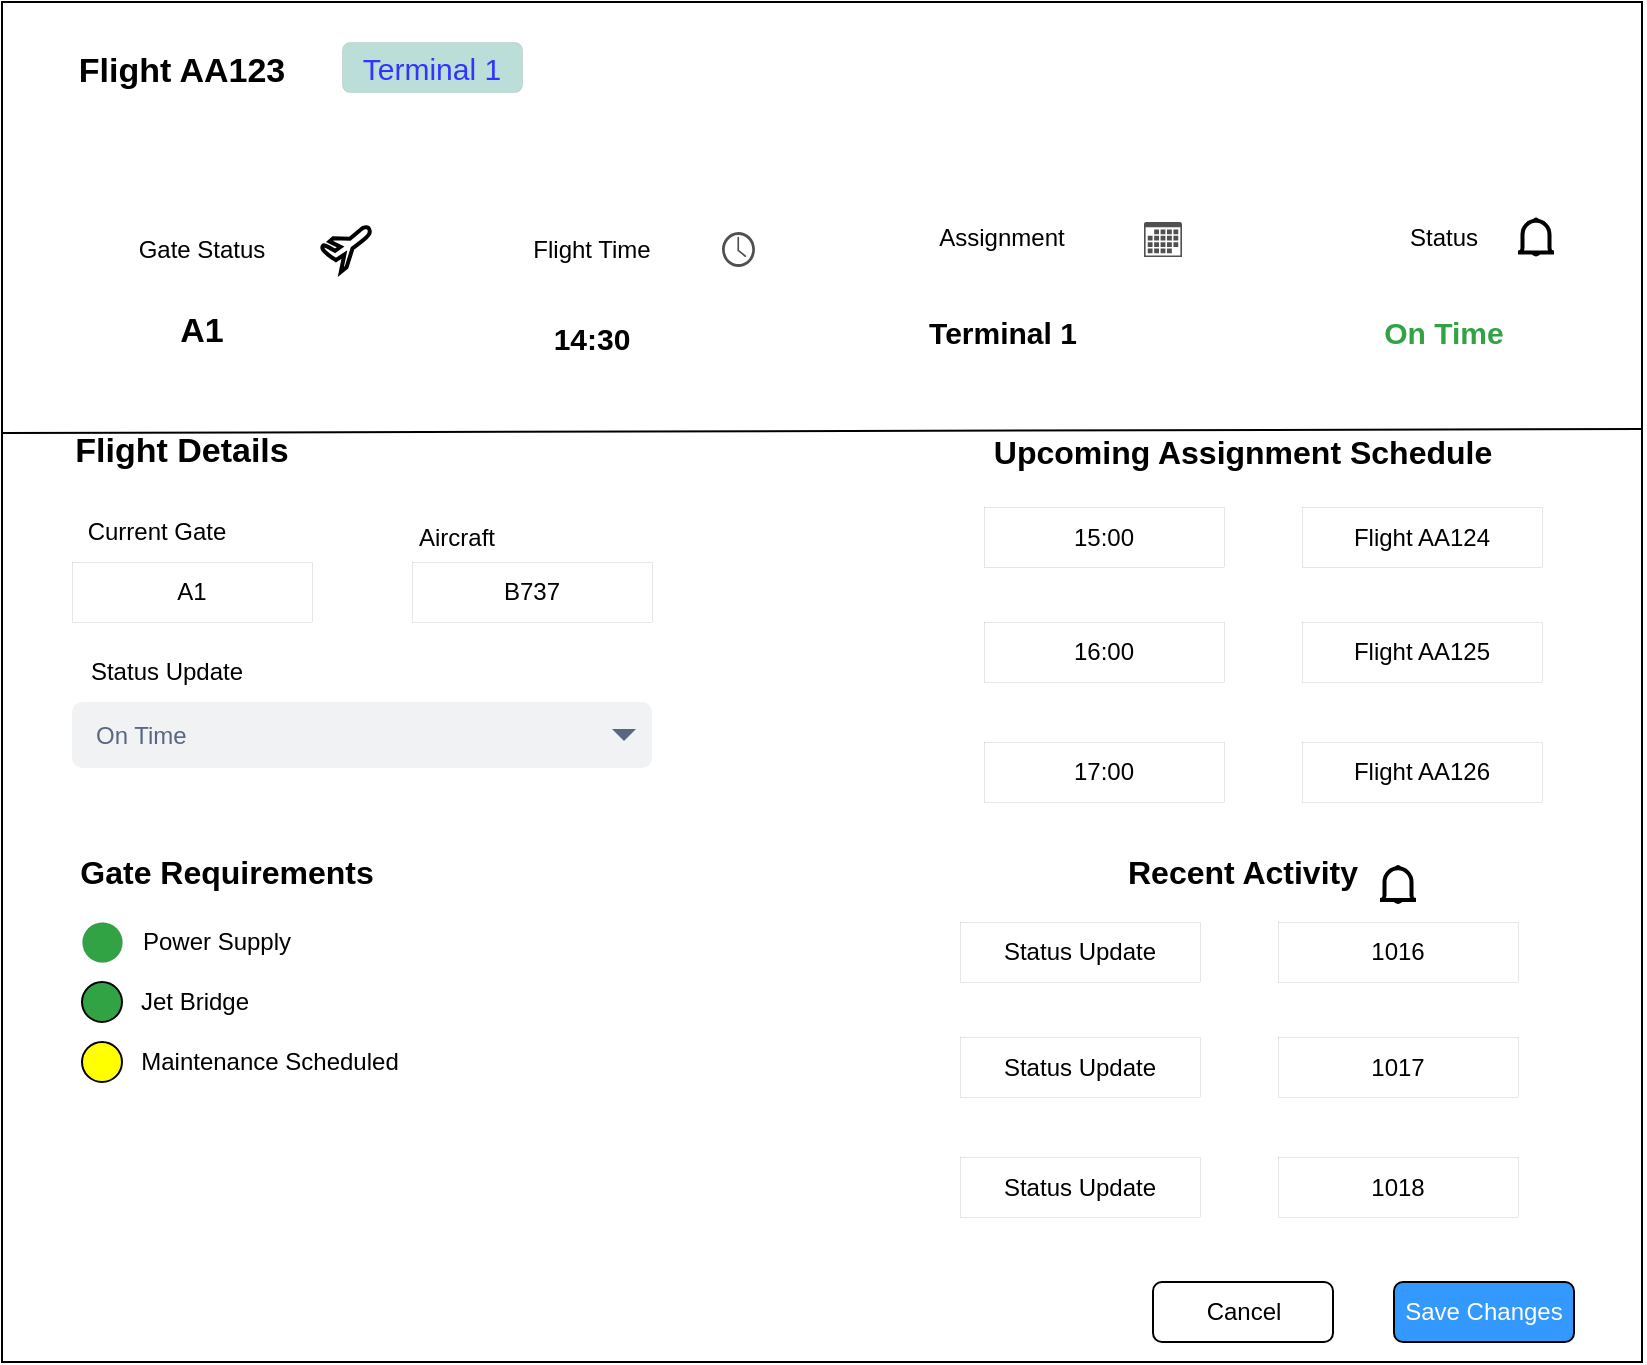 <mxfile version="26.0.5">
  <diagram name="Page-1" id="H4sONhvKyHtje3pTV-qF">
    <mxGraphModel dx="2910" dy="2191" grid="1" gridSize="10" guides="1" tooltips="1" connect="1" arrows="1" fold="1" page="1" pageScale="1" pageWidth="850" pageHeight="1100" math="0" shadow="0">
      <root>
        <mxCell id="0" />
        <mxCell id="1" parent="0" />
        <mxCell id="J6gOtMhQ5AHENFdBQ14g-9" value="" style="rounded=0;whiteSpace=wrap;html=1;" parent="1" vertex="1">
          <mxGeometry x="-850" y="-30" width="820" height="680" as="geometry" />
        </mxCell>
        <mxCell id="kbPqY_EedMQAxYhCuao2-2" value="&lt;font style=&quot;font-size: 17px;&quot;&gt;&lt;b&gt;Flight AA123&lt;br&gt;&lt;/b&gt;&lt;/font&gt;" style="text;strokeColor=none;align=center;fillColor=none;html=1;verticalAlign=middle;whiteSpace=wrap;rounded=0;" parent="1" vertex="1">
          <mxGeometry x="-820" y="-10" width="120" height="30" as="geometry" />
        </mxCell>
        <mxCell id="kbPqY_EedMQAxYhCuao2-4" value="&lt;font style=&quot;font-size: 15px;&quot;&gt;&lt;span style=&quot;color: rgb(51, 51, 255);&quot;&gt;Terminal 1&lt;/span&gt;&lt;/font&gt;" style="rounded=1;whiteSpace=wrap;html=1;fillColor=#BCDED9;strokeWidth=0;" parent="1" vertex="1">
          <mxGeometry x="-680" y="-10" width="90" height="25" as="geometry" />
        </mxCell>
        <mxCell id="a46WFlWve7ooyqTm3PGp-1" value="&lt;font style=&quot;font-size: 14px;&quot; face=&quot;Verdana&quot;&gt;&lt;span style=&quot;color: rgb(255, 255, 255);&quot;&gt;Owen Lindsey&lt;/span&gt;&lt;/font&gt;" style="text;strokeColor=none;align=center;fillColor=none;html=1;verticalAlign=middle;whiteSpace=wrap;rounded=0;" parent="1" vertex="1">
          <mxGeometry x="-810" y="47.5" width="110" height="25" as="geometry" />
        </mxCell>
        <mxCell id="a46WFlWve7ooyqTm3PGp-2" value="&lt;font style=&quot;color: rgb(255, 255, 255);&quot; face=&quot;Verdana&quot;&gt;Operations specialist&lt;br&gt;&lt;/font&gt;" style="text;strokeColor=none;align=center;fillColor=none;html=1;verticalAlign=middle;whiteSpace=wrap;rounded=0;" parent="1" vertex="1">
          <mxGeometry x="-820" y="72.5" width="170" height="25" as="geometry" />
        </mxCell>
        <mxCell id="a46WFlWve7ooyqTm3PGp-4" value="&lt;font style=&quot;font-size: 18px; color: rgb(255, 255, 255);&quot;&gt;Gate Management&lt;/font&gt;" style="text;strokeColor=none;align=center;fillColor=none;html=1;verticalAlign=middle;whiteSpace=wrap;rounded=0;" parent="1" vertex="1">
          <mxGeometry x="-394" y="352.5" width="160" height="30" as="geometry" />
        </mxCell>
        <mxCell id="a46WFlWve7ooyqTm3PGp-6" value="Gate Status" style="text;strokeColor=none;align=center;fillColor=none;html=1;verticalAlign=middle;whiteSpace=wrap;rounded=0;" parent="1" vertex="1">
          <mxGeometry x="-820" y="78.75" width="140" height="30" as="geometry" />
        </mxCell>
        <mxCell id="a46WFlWve7ooyqTm3PGp-7" value="" style="verticalLabelPosition=bottom;html=1;verticalAlign=top;strokeWidth=2;shape=mxgraph.lean_mapping.airplane_7;" parent="1" vertex="1">
          <mxGeometry x="-690" y="82.5" width="24" height="22.5" as="geometry" />
        </mxCell>
        <mxCell id="a46WFlWve7ooyqTm3PGp-8" value="Assignment" style="text;strokeColor=none;align=center;fillColor=none;html=1;verticalAlign=middle;whiteSpace=wrap;rounded=0;" parent="1" vertex="1">
          <mxGeometry x="-420" y="72.5" width="140" height="30" as="geometry" />
        </mxCell>
        <mxCell id="a46WFlWve7ooyqTm3PGp-9" value="" style="sketch=0;pointerEvents=1;shadow=0;dashed=0;html=1;strokeColor=none;fillColor=#505050;labelPosition=center;verticalLabelPosition=bottom;verticalAlign=top;outlineConnect=0;align=center;shape=mxgraph.office.concepts.clock;" parent="1" vertex="1">
          <mxGeometry x="-490" y="85" width="16.5" height="17.5" as="geometry" />
        </mxCell>
        <mxCell id="a46WFlWve7ooyqTm3PGp-10" value="Flight Time" style="text;strokeColor=none;align=center;fillColor=none;html=1;verticalAlign=middle;whiteSpace=wrap;rounded=0;" parent="1" vertex="1">
          <mxGeometry x="-610" y="78.75" width="110" height="30" as="geometry" />
        </mxCell>
        <mxCell id="a46WFlWve7ooyqTm3PGp-11" value="Status" style="text;strokeColor=none;align=center;fillColor=none;html=1;verticalAlign=middle;whiteSpace=wrap;rounded=0;" parent="1" vertex="1">
          <mxGeometry x="-184" y="72.5" width="110" height="30" as="geometry" />
        </mxCell>
        <mxCell id="a46WFlWve7ooyqTm3PGp-12" value="" style="sketch=0;pointerEvents=1;shadow=0;dashed=0;html=1;strokeColor=none;fillColor=#505050;labelPosition=center;verticalLabelPosition=bottom;verticalAlign=top;outlineConnect=0;align=center;shape=mxgraph.office.concepts.calendar;" parent="1" vertex="1">
          <mxGeometry x="-279" y="80" width="19" height="17.5" as="geometry" />
        </mxCell>
        <mxCell id="a46WFlWve7ooyqTm3PGp-13" value="" style="html=1;verticalLabelPosition=bottom;align=center;labelBackgroundColor=#ffffff;verticalAlign=top;strokeWidth=2;strokeColor=#000000;shadow=0;dashed=0;shape=mxgraph.ios7.icons.bell;fillColor=none;" parent="1" vertex="1">
          <mxGeometry x="-92" y="78.75" width="18" height="17.5" as="geometry" />
        </mxCell>
        <mxCell id="a46WFlWve7ooyqTm3PGp-14" value="&lt;font style=&quot;font-size: 17px;&quot;&gt;&lt;b&gt;A1&lt;/b&gt;&lt;/font&gt;" style="text;strokeColor=none;align=center;fillColor=none;html=1;verticalAlign=middle;whiteSpace=wrap;rounded=0;" parent="1" vertex="1">
          <mxGeometry x="-780" y="120" width="60" height="30" as="geometry" />
        </mxCell>
        <mxCell id="a46WFlWve7ooyqTm3PGp-15" value="&lt;font style=&quot;font-size: 15px;&quot;&gt;&lt;b&gt;14:30&lt;/b&gt;&lt;/font&gt;" style="text;strokeColor=none;align=center;fillColor=none;html=1;verticalAlign=middle;whiteSpace=wrap;rounded=0;" parent="1" vertex="1">
          <mxGeometry x="-585" y="122.5" width="60" height="30" as="geometry" />
        </mxCell>
        <mxCell id="a46WFlWve7ooyqTm3PGp-16" value="&lt;font style=&quot;font-size: 15px;&quot;&gt;&lt;b&gt;Terminal 1&lt;br&gt;&lt;/b&gt;&lt;/font&gt;" style="text;strokeColor=none;align=center;fillColor=none;html=1;verticalAlign=middle;whiteSpace=wrap;rounded=0;" parent="1" vertex="1">
          <mxGeometry x="-390.5" y="120" width="81" height="30" as="geometry" />
        </mxCell>
        <mxCell id="a46WFlWve7ooyqTm3PGp-17" value="&lt;font style=&quot;font-size: 15px; color: rgb(50, 163, 69);&quot;&gt;&lt;b&gt;On Time&lt;br&gt;&lt;/b&gt;&lt;/font&gt;" style="text;strokeColor=none;align=center;fillColor=none;html=1;verticalAlign=middle;whiteSpace=wrap;rounded=0;" parent="1" vertex="1">
          <mxGeometry x="-171" y="120" width="84" height="30" as="geometry" />
        </mxCell>
        <mxCell id="a46WFlWve7ooyqTm3PGp-21" value="" style="endArrow=none;html=1;rounded=0;exitX=0;exitY=0.317;exitDx=0;exitDy=0;exitPerimeter=0;entryX=1;entryY=0.314;entryDx=0;entryDy=0;entryPerimeter=0;" parent="1" source="J6gOtMhQ5AHENFdBQ14g-9" target="J6gOtMhQ5AHENFdBQ14g-9" edge="1">
          <mxGeometry width="50" height="50" relative="1" as="geometry">
            <mxPoint x="-260" y="400" as="sourcePoint" />
            <mxPoint x="-210" y="350" as="targetPoint" />
          </mxGeometry>
        </mxCell>
        <mxCell id="a46WFlWve7ooyqTm3PGp-22" value="&lt;font style=&quot;font-size: 16px;&quot;&gt;&lt;b&gt;Gate Requirements&lt;br&gt;&lt;/b&gt;&lt;/font&gt;" style="text;strokeColor=none;align=center;fillColor=none;html=1;verticalAlign=middle;whiteSpace=wrap;rounded=0;" parent="1" vertex="1">
          <mxGeometry x="-825" y="390" width="175" height="30" as="geometry" />
        </mxCell>
        <mxCell id="a46WFlWve7ooyqTm3PGp-23" value="A1" style="rounded=0;whiteSpace=wrap;html=1;strokeWidth=0;" parent="1" vertex="1">
          <mxGeometry x="-815" y="250" width="120" height="30" as="geometry" />
        </mxCell>
        <mxCell id="a46WFlWve7ooyqTm3PGp-24" value="B737" style="rounded=0;whiteSpace=wrap;html=1;strokeWidth=0;" parent="1" vertex="1">
          <mxGeometry x="-645" y="250" width="120" height="30" as="geometry" />
        </mxCell>
        <mxCell id="a46WFlWve7ooyqTm3PGp-26" value="On Time" style="rounded=1;fillColor=#F1F2F4;strokeColor=none;html=1;whiteSpace=wrap;fontColor=#596780;align=left;fontSize=12;spacingLeft=10;sketch=0;" parent="1" vertex="1">
          <mxGeometry x="-815" y="320" width="290" height="33" as="geometry" />
        </mxCell>
        <mxCell id="a46WFlWve7ooyqTm3PGp-27" value="" style="shape=triangle;direction=south;fillColor=#596780;strokeColor=none;html=1;sketch=0;" parent="a46WFlWve7ooyqTm3PGp-26" vertex="1">
          <mxGeometry x="1" y="0.5" width="12" height="6" relative="1" as="geometry">
            <mxPoint x="-20" y="-3" as="offset" />
          </mxGeometry>
        </mxCell>
        <mxCell id="a46WFlWve7ooyqTm3PGp-28" value="Status Update" style="text;html=1;align=center;verticalAlign=middle;whiteSpace=wrap;rounded=0;" parent="1" vertex="1">
          <mxGeometry x="-815" y="290" width="95" height="30" as="geometry" />
        </mxCell>
        <mxCell id="a46WFlWve7ooyqTm3PGp-29" value="Current Gate" style="text;html=1;align=center;verticalAlign=middle;whiteSpace=wrap;rounded=0;" parent="1" vertex="1">
          <mxGeometry x="-820" y="220" width="95" height="30" as="geometry" />
        </mxCell>
        <mxCell id="a46WFlWve7ooyqTm3PGp-30" value="Aircraft" style="text;html=1;align=center;verticalAlign=middle;whiteSpace=wrap;rounded=0;" parent="1" vertex="1">
          <mxGeometry x="-670" y="222.5" width="95" height="30" as="geometry" />
        </mxCell>
        <mxCell id="a46WFlWve7ooyqTm3PGp-32" value="&lt;font style=&quot;font-size: 17px;&quot;&gt;&lt;b&gt;Flight Details&lt;br&gt;&lt;/b&gt;&lt;/font&gt;" style="text;strokeColor=none;align=center;fillColor=none;html=1;verticalAlign=middle;whiteSpace=wrap;rounded=0;" parent="1" vertex="1">
          <mxGeometry x="-820" y="180" width="120" height="30" as="geometry" />
        </mxCell>
        <mxCell id="a46WFlWve7ooyqTm3PGp-33" value="&lt;font style=&quot;font-size: 16px;&quot;&gt;&lt;b&gt;Upcoming Assignment Schedule&lt;br&gt;&lt;/b&gt;&lt;/font&gt;" style="text;strokeColor=none;align=center;fillColor=none;html=1;verticalAlign=middle;whiteSpace=wrap;rounded=0;" parent="1" vertex="1">
          <mxGeometry x="-359" y="180" width="259" height="30" as="geometry" />
        </mxCell>
        <mxCell id="a46WFlWve7ooyqTm3PGp-35" value="15:00" style="rounded=0;whiteSpace=wrap;html=1;strokeWidth=0;" parent="1" vertex="1">
          <mxGeometry x="-359" y="222.5" width="120" height="30" as="geometry" />
        </mxCell>
        <mxCell id="a46WFlWve7ooyqTm3PGp-36" value="Flight AA124" style="rounded=0;whiteSpace=wrap;html=1;strokeWidth=0;" parent="1" vertex="1">
          <mxGeometry x="-200" y="222.5" width="120" height="30" as="geometry" />
        </mxCell>
        <mxCell id="a46WFlWve7ooyqTm3PGp-37" value="17:00" style="rounded=0;whiteSpace=wrap;html=1;strokeWidth=0;" parent="1" vertex="1">
          <mxGeometry x="-359" y="340" width="120" height="30" as="geometry" />
        </mxCell>
        <mxCell id="a46WFlWve7ooyqTm3PGp-38" value="16:00" style="rounded=0;whiteSpace=wrap;html=1;strokeWidth=0;" parent="1" vertex="1">
          <mxGeometry x="-359" y="280" width="120" height="30" as="geometry" />
        </mxCell>
        <mxCell id="a46WFlWve7ooyqTm3PGp-39" value="Flight AA125" style="rounded=0;whiteSpace=wrap;html=1;strokeWidth=0;" parent="1" vertex="1">
          <mxGeometry x="-200" y="280" width="120" height="30" as="geometry" />
        </mxCell>
        <mxCell id="a46WFlWve7ooyqTm3PGp-41" value="Flight AA126" style="rounded=0;whiteSpace=wrap;html=1;strokeWidth=0;" parent="1" vertex="1">
          <mxGeometry x="-200" y="340" width="120" height="30" as="geometry" />
        </mxCell>
        <mxCell id="a46WFlWve7ooyqTm3PGp-42" value="&lt;font style=&quot;font-size: 16px;&quot;&gt;&lt;b&gt;Recent Activity&lt;br&gt;&lt;/b&gt;&lt;/font&gt;" style="text;strokeColor=none;align=center;fillColor=none;html=1;verticalAlign=middle;whiteSpace=wrap;rounded=0;" parent="1" vertex="1">
          <mxGeometry x="-359" y="390" width="259" height="30" as="geometry" />
        </mxCell>
        <mxCell id="a46WFlWve7ooyqTm3PGp-43" value="" style="ellipse;whiteSpace=wrap;html=1;aspect=fixed;fillColor=#32A345;strokeWidth=0;" parent="1" vertex="1">
          <mxGeometry x="-810" y="430" width="20" height="20" as="geometry" />
        </mxCell>
        <mxCell id="a46WFlWve7ooyqTm3PGp-44" value="" style="ellipse;whiteSpace=wrap;html=1;aspect=fixed;fillColor=#32A345;" parent="1" vertex="1">
          <mxGeometry x="-810" y="460" width="20" height="20" as="geometry" />
        </mxCell>
        <mxCell id="a46WFlWve7ooyqTm3PGp-45" value="" style="ellipse;whiteSpace=wrap;html=1;aspect=fixed;fillColor=#FFFF00;" parent="1" vertex="1">
          <mxGeometry x="-810" y="490" width="20" height="20" as="geometry" />
        </mxCell>
        <mxCell id="a46WFlWve7ooyqTm3PGp-46" value="Power Supply" style="text;html=1;align=center;verticalAlign=middle;whiteSpace=wrap;rounded=0;" parent="1" vertex="1">
          <mxGeometry x="-790" y="425" width="95" height="30" as="geometry" />
        </mxCell>
        <mxCell id="a46WFlWve7ooyqTm3PGp-47" value="Jet Bridge" style="text;html=1;align=center;verticalAlign=middle;whiteSpace=wrap;rounded=0;" parent="1" vertex="1">
          <mxGeometry x="-790" y="455" width="72.5" height="30" as="geometry" />
        </mxCell>
        <mxCell id="a46WFlWve7ooyqTm3PGp-48" value="Maintenance Scheduled" style="text;html=1;align=center;verticalAlign=middle;whiteSpace=wrap;rounded=0;" parent="1" vertex="1">
          <mxGeometry x="-790" y="485" width="147.5" height="30" as="geometry" />
        </mxCell>
        <mxCell id="a46WFlWve7ooyqTm3PGp-50" value="Status Update" style="rounded=0;whiteSpace=wrap;html=1;strokeWidth=0;" parent="1" vertex="1">
          <mxGeometry x="-371" y="430" width="120" height="30" as="geometry" />
        </mxCell>
        <mxCell id="a46WFlWve7ooyqTm3PGp-51" value="1016" style="rounded=0;whiteSpace=wrap;html=1;strokeWidth=0;" parent="1" vertex="1">
          <mxGeometry x="-212" y="430" width="120" height="30" as="geometry" />
        </mxCell>
        <mxCell id="a46WFlWve7ooyqTm3PGp-52" value="Status Update" style="rounded=0;whiteSpace=wrap;html=1;strokeWidth=0;" parent="1" vertex="1">
          <mxGeometry x="-371" y="547.5" width="120" height="30" as="geometry" />
        </mxCell>
        <mxCell id="a46WFlWve7ooyqTm3PGp-53" value="Status Update" style="rounded=0;whiteSpace=wrap;html=1;strokeWidth=0;" parent="1" vertex="1">
          <mxGeometry x="-371" y="487.5" width="120" height="30" as="geometry" />
        </mxCell>
        <mxCell id="a46WFlWve7ooyqTm3PGp-54" value="1017" style="rounded=0;whiteSpace=wrap;html=1;strokeWidth=0;" parent="1" vertex="1">
          <mxGeometry x="-212" y="487.5" width="120" height="30" as="geometry" />
        </mxCell>
        <mxCell id="a46WFlWve7ooyqTm3PGp-55" value="1018" style="rounded=0;whiteSpace=wrap;html=1;strokeWidth=0;" parent="1" vertex="1">
          <mxGeometry x="-212" y="547.5" width="120" height="30" as="geometry" />
        </mxCell>
        <mxCell id="a46WFlWve7ooyqTm3PGp-56" value="" style="html=1;verticalLabelPosition=bottom;align=center;labelBackgroundColor=#ffffff;verticalAlign=top;strokeWidth=2;strokeColor=#000000;shadow=0;dashed=0;shape=mxgraph.ios7.icons.bell;fillColor=none;" parent="1" vertex="1">
          <mxGeometry x="-161" y="402.5" width="18" height="17.5" as="geometry" />
        </mxCell>
        <mxCell id="a46WFlWve7ooyqTm3PGp-57" value="&lt;div&gt;Cancel&lt;/div&gt;" style="rounded=1;whiteSpace=wrap;html=1;fillColor=#FFFFFF;" parent="1" vertex="1">
          <mxGeometry x="-274.5" y="610" width="90" height="30" as="geometry" />
        </mxCell>
        <mxCell id="a46WFlWve7ooyqTm3PGp-58" value="&lt;span style=&quot;color: rgb(255, 255, 255);&quot;&gt;Save Changes&lt;/span&gt;" style="rounded=1;whiteSpace=wrap;html=1;fillColor=#3399FF;" parent="1" vertex="1">
          <mxGeometry x="-154" y="610" width="90" height="30" as="geometry" />
        </mxCell>
      </root>
    </mxGraphModel>
  </diagram>
</mxfile>

